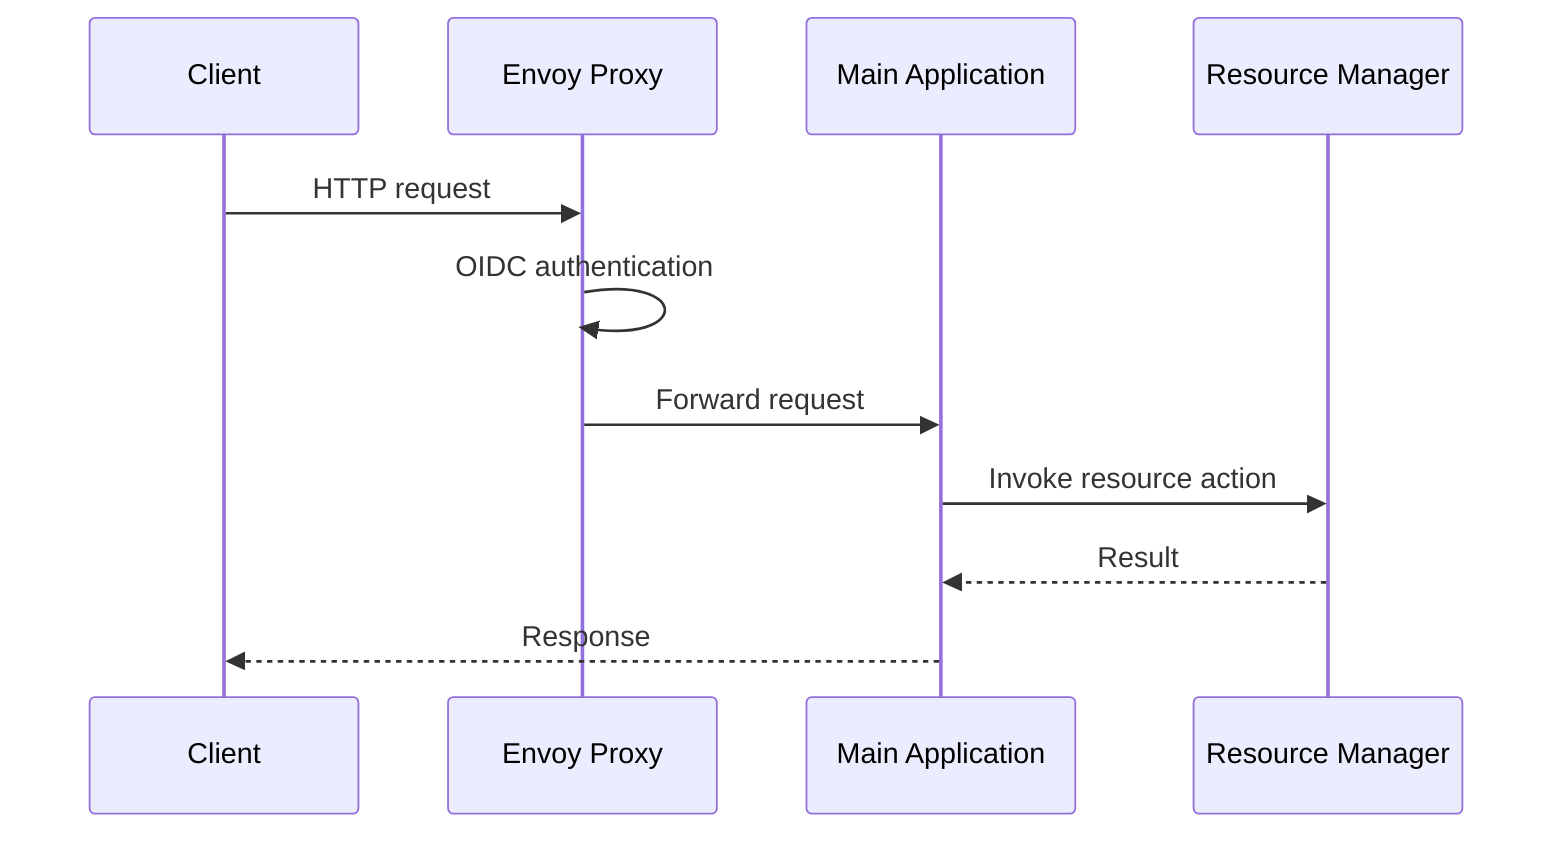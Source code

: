 sequenceDiagram
    participant Client
    participant Envoy as Envoy Proxy
    participant App as Main Application
    participant RM as Resource Manager

    Client->>Envoy: HTTP request
    Envoy->>Envoy: OIDC authentication
    Envoy->>App: Forward request
    App->>RM: Invoke resource action
    RM-->>App: Result
    App-->>Client: Response